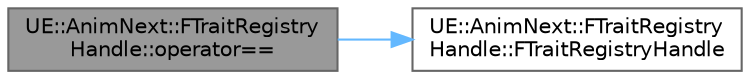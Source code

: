 digraph "UE::AnimNext::FTraitRegistryHandle::operator=="
{
 // INTERACTIVE_SVG=YES
 // LATEX_PDF_SIZE
  bgcolor="transparent";
  edge [fontname=Helvetica,fontsize=10,labelfontname=Helvetica,labelfontsize=10];
  node [fontname=Helvetica,fontsize=10,shape=box,height=0.2,width=0.4];
  rankdir="LR";
  Node1 [id="Node000001",label="UE::AnimNext::FTraitRegistry\lHandle::operator==",height=0.2,width=0.4,color="gray40", fillcolor="grey60", style="filled", fontcolor="black",tooltip=" "];
  Node1 -> Node2 [id="edge1_Node000001_Node000002",color="steelblue1",style="solid",tooltip=" "];
  Node2 [id="Node000002",label="UE::AnimNext::FTraitRegistry\lHandle::FTraitRegistryHandle",height=0.2,width=0.4,color="grey40", fillcolor="white", style="filled",URL="$d9/d6d/structUE_1_1AnimNext_1_1FTraitRegistryHandle.html#ac37226454da2fa4831a32b5e97d249f4",tooltip=" "];
}
